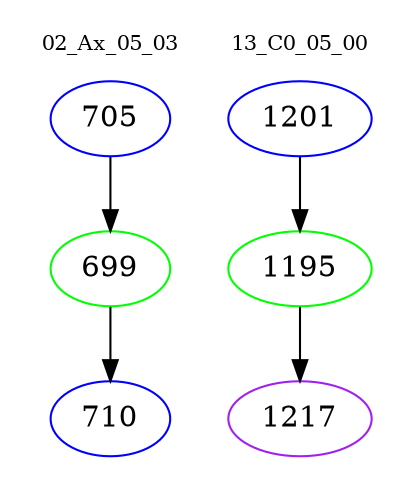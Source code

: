 digraph{
subgraph cluster_0 {
color = white
label = "02_Ax_05_03";
fontsize=10;
T0_705 [label="705", color="blue"]
T0_705 -> T0_699 [color="black"]
T0_699 [label="699", color="green"]
T0_699 -> T0_710 [color="black"]
T0_710 [label="710", color="blue"]
}
subgraph cluster_1 {
color = white
label = "13_C0_05_00";
fontsize=10;
T1_1201 [label="1201", color="blue"]
T1_1201 -> T1_1195 [color="black"]
T1_1195 [label="1195", color="green"]
T1_1195 -> T1_1217 [color="black"]
T1_1217 [label="1217", color="purple"]
}
}
